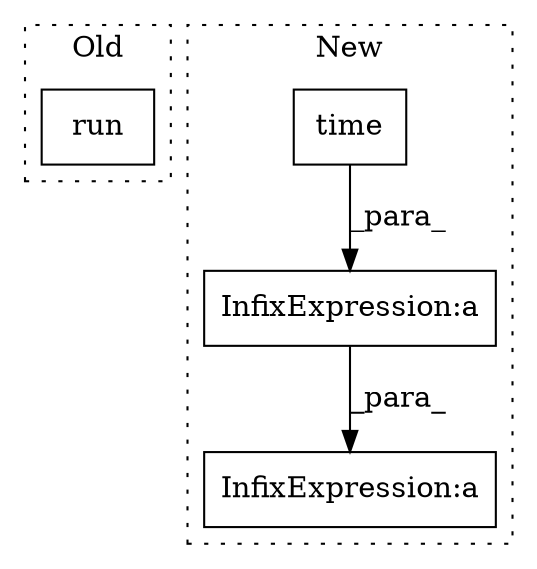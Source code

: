 digraph G {
subgraph cluster0 {
1 [label="run" a="32" s="14346,14362" l="4,1" shape="box"];
label = "Old";
style="dotted";
}
subgraph cluster1 {
2 [label="time" a="32" s="18630" l="6" shape="box"];
3 [label="InfixExpression:a" a="27" s="18636" l="3" shape="box"];
4 [label="InfixExpression:a" a="27" s="18621" l="3" shape="box"];
label = "New";
style="dotted";
}
2 -> 3 [label="_para_"];
3 -> 4 [label="_para_"];
}